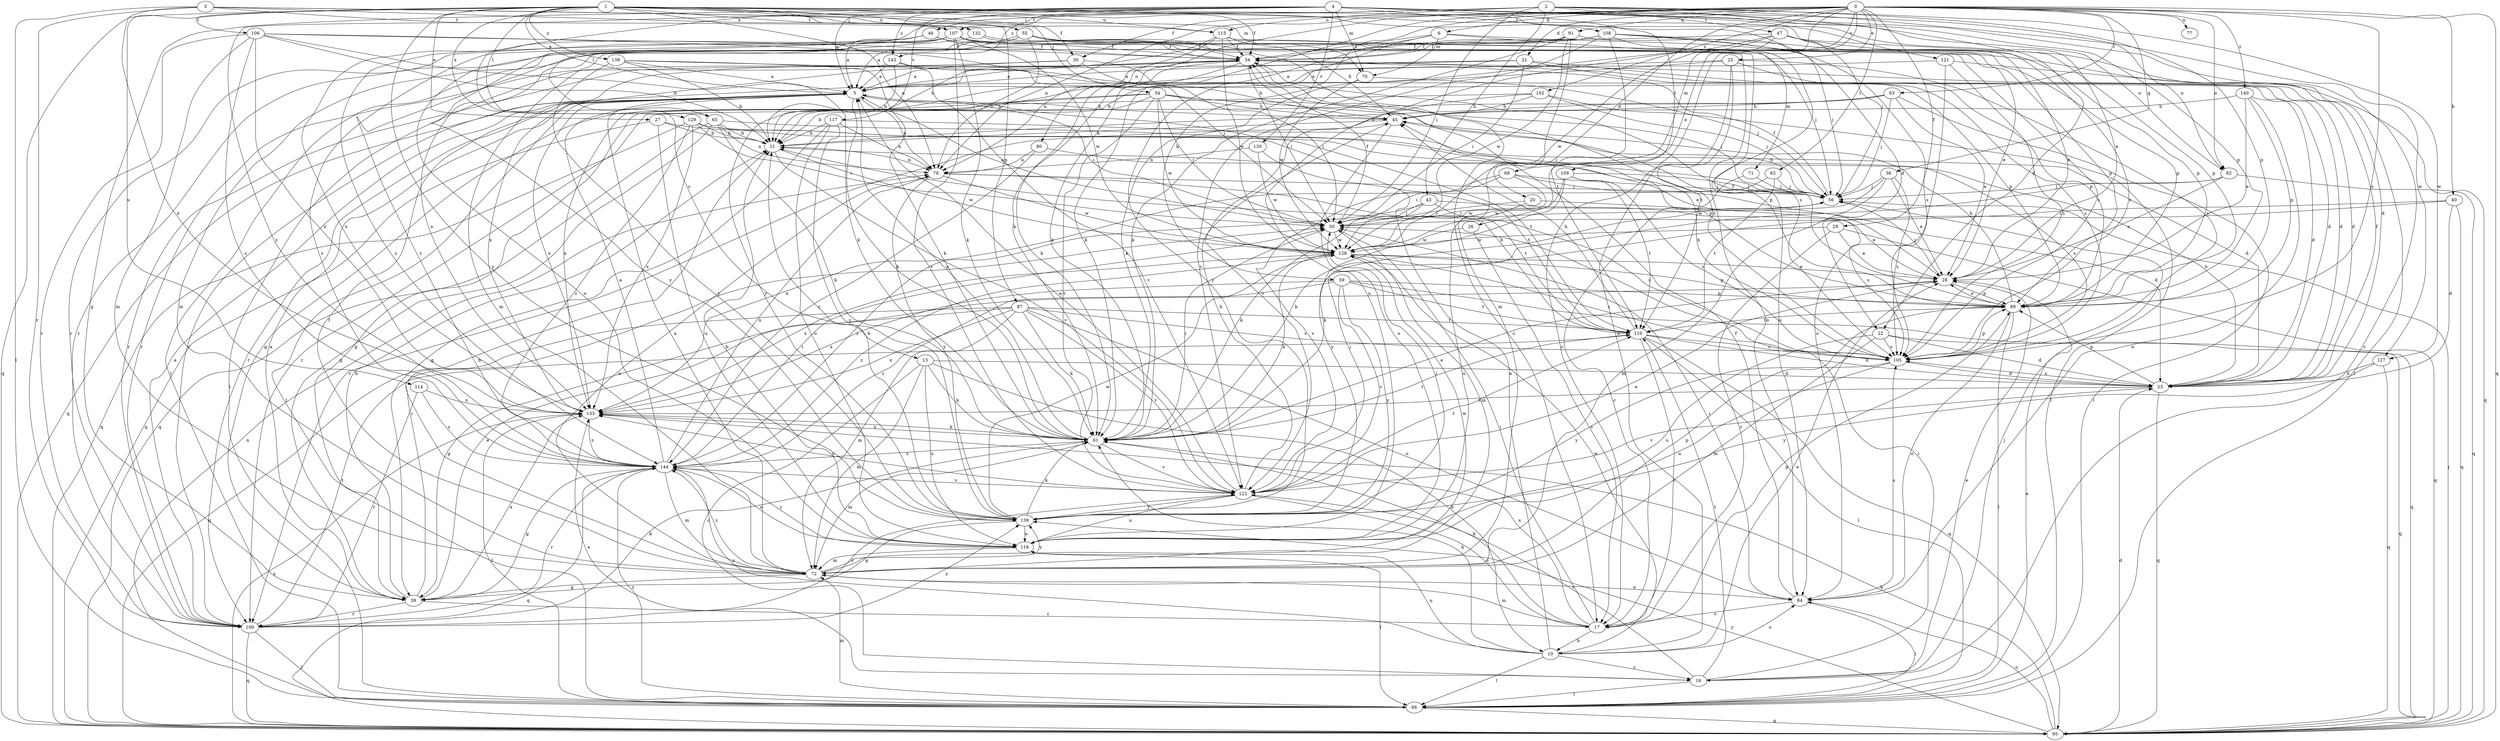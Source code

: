 strict digraph  {
0;
1;
2;
3;
4;
5;
6;
10;
11;
13;
16;
17;
20;
21;
22;
23;
25;
26;
27;
28;
29;
30;
34;
36;
39;
40;
43;
45;
46;
47;
50;
54;
55;
56;
59;
61;
62;
63;
65;
66;
68;
70;
71;
72;
77;
78;
80;
82;
84;
87;
89;
91;
95;
100;
102;
105;
106;
107;
108;
109;
110;
114;
115;
116;
117;
120;
121;
122;
127;
128;
129;
132;
133;
138;
139;
140;
143;
144;
0 -> 6  [label=b];
0 -> 10  [label=b];
0 -> 20  [label=d];
0 -> 21  [label=d];
0 -> 25  [label=e];
0 -> 26  [label=e];
0 -> 29  [label=f];
0 -> 30  [label=f];
0 -> 36  [label=g];
0 -> 40  [label=h];
0 -> 59  [label=k];
0 -> 61  [label=k];
0 -> 62  [label=l];
0 -> 63  [label=l];
0 -> 68  [label=m];
0 -> 77  [label=n];
0 -> 78  [label=n];
0 -> 80  [label=o];
0 -> 82  [label=o];
0 -> 91  [label=q];
0 -> 95  [label=q];
0 -> 102  [label=s];
0 -> 105  [label=s];
0 -> 140  [label=z];
1 -> 5  [label=a];
1 -> 22  [label=d];
1 -> 27  [label=e];
1 -> 28  [label=e];
1 -> 30  [label=f];
1 -> 34  [label=f];
1 -> 54  [label=j];
1 -> 55  [label=j];
1 -> 56  [label=j];
1 -> 65  [label=l];
1 -> 78  [label=n];
1 -> 87  [label=p];
1 -> 95  [label=q];
1 -> 106  [label=t];
1 -> 107  [label=t];
1 -> 114  [label=u];
1 -> 115  [label=u];
1 -> 129  [label=x];
1 -> 138  [label=y];
1 -> 139  [label=y];
2 -> 22  [label=d];
2 -> 43  [label=h];
2 -> 46  [label=i];
2 -> 47  [label=i];
2 -> 50  [label=i];
2 -> 65  [label=l];
2 -> 82  [label=o];
2 -> 89  [label=p];
2 -> 115  [label=u];
2 -> 127  [label=w];
2 -> 143  [label=z];
3 -> 66  [label=l];
3 -> 70  [label=m];
3 -> 100  [label=r];
3 -> 107  [label=t];
3 -> 115  [label=u];
3 -> 132  [label=x];
3 -> 133  [label=x];
4 -> 5  [label=a];
4 -> 13  [label=c];
4 -> 16  [label=c];
4 -> 39  [label=g];
4 -> 70  [label=m];
4 -> 82  [label=o];
4 -> 89  [label=p];
4 -> 107  [label=t];
4 -> 108  [label=t];
4 -> 109  [label=t];
4 -> 117  [label=v];
4 -> 120  [label=v];
4 -> 121  [label=v];
4 -> 127  [label=w];
4 -> 143  [label=z];
4 -> 144  [label=z];
5 -> 45  [label=h];
5 -> 50  [label=i];
5 -> 61  [label=k];
5 -> 66  [label=l];
5 -> 78  [label=n];
5 -> 95  [label=q];
5 -> 100  [label=r];
5 -> 133  [label=x];
6 -> 34  [label=f];
6 -> 61  [label=k];
6 -> 70  [label=m];
6 -> 71  [label=m];
6 -> 89  [label=p];
6 -> 139  [label=y];
10 -> 5  [label=a];
10 -> 16  [label=c];
10 -> 28  [label=e];
10 -> 61  [label=k];
10 -> 66  [label=l];
10 -> 84  [label=o];
10 -> 116  [label=u];
10 -> 128  [label=w];
10 -> 144  [label=z];
11 -> 78  [label=n];
11 -> 122  [label=v];
11 -> 128  [label=w];
13 -> 10  [label=b];
13 -> 16  [label=c];
13 -> 23  [label=d];
13 -> 61  [label=k];
13 -> 72  [label=m];
13 -> 116  [label=u];
16 -> 28  [label=e];
16 -> 50  [label=i];
16 -> 56  [label=j];
16 -> 66  [label=l];
16 -> 110  [label=t];
16 -> 122  [label=v];
16 -> 133  [label=x];
17 -> 10  [label=b];
17 -> 50  [label=i];
17 -> 61  [label=k];
17 -> 72  [label=m];
17 -> 89  [label=p];
17 -> 133  [label=x];
20 -> 50  [label=i];
20 -> 105  [label=s];
20 -> 116  [label=u];
21 -> 5  [label=a];
21 -> 50  [label=i];
21 -> 89  [label=p];
21 -> 100  [label=r];
21 -> 105  [label=s];
22 -> 23  [label=d];
22 -> 72  [label=m];
22 -> 95  [label=q];
22 -> 105  [label=s];
22 -> 116  [label=u];
23 -> 11  [label=b];
23 -> 34  [label=f];
23 -> 89  [label=p];
23 -> 95  [label=q];
23 -> 105  [label=s];
23 -> 122  [label=v];
23 -> 133  [label=x];
25 -> 5  [label=a];
25 -> 11  [label=b];
25 -> 17  [label=c];
25 -> 89  [label=p];
25 -> 105  [label=s];
25 -> 110  [label=t];
26 -> 17  [label=c];
26 -> 128  [label=w];
27 -> 11  [label=b];
27 -> 56  [label=j];
27 -> 95  [label=q];
27 -> 116  [label=u];
28 -> 56  [label=j];
28 -> 89  [label=p];
29 -> 17  [label=c];
29 -> 28  [label=e];
29 -> 95  [label=q];
29 -> 128  [label=w];
30 -> 5  [label=a];
30 -> 45  [label=h];
30 -> 50  [label=i];
30 -> 66  [label=l];
34 -> 5  [label=a];
34 -> 11  [label=b];
34 -> 23  [label=d];
34 -> 50  [label=i];
34 -> 61  [label=k];
34 -> 100  [label=r];
34 -> 105  [label=s];
34 -> 133  [label=x];
34 -> 139  [label=y];
36 -> 28  [label=e];
36 -> 56  [label=j];
36 -> 72  [label=m];
36 -> 105  [label=s];
36 -> 128  [label=w];
39 -> 5  [label=a];
39 -> 11  [label=b];
39 -> 17  [label=c];
39 -> 28  [label=e];
39 -> 50  [label=i];
39 -> 100  [label=r];
39 -> 133  [label=x];
40 -> 23  [label=d];
40 -> 50  [label=i];
40 -> 61  [label=k];
40 -> 95  [label=q];
43 -> 28  [label=e];
43 -> 50  [label=i];
43 -> 61  [label=k];
43 -> 105  [label=s];
43 -> 144  [label=z];
45 -> 11  [label=b];
45 -> 100  [label=r];
45 -> 116  [label=u];
46 -> 5  [label=a];
46 -> 34  [label=f];
46 -> 105  [label=s];
46 -> 133  [label=x];
46 -> 144  [label=z];
47 -> 34  [label=f];
47 -> 61  [label=k];
47 -> 66  [label=l];
47 -> 89  [label=p];
47 -> 105  [label=s];
47 -> 116  [label=u];
47 -> 128  [label=w];
50 -> 5  [label=a];
50 -> 34  [label=f];
50 -> 72  [label=m];
50 -> 128  [label=w];
54 -> 11  [label=b];
54 -> 39  [label=g];
54 -> 45  [label=h];
54 -> 50  [label=i];
54 -> 56  [label=j];
54 -> 89  [label=p];
54 -> 122  [label=v];
54 -> 128  [label=w];
54 -> 133  [label=x];
55 -> 5  [label=a];
55 -> 23  [label=d];
55 -> 34  [label=f];
55 -> 56  [label=j];
55 -> 72  [label=m];
55 -> 78  [label=n];
55 -> 105  [label=s];
55 -> 144  [label=z];
56 -> 34  [label=f];
56 -> 45  [label=h];
56 -> 50  [label=i];
59 -> 89  [label=p];
59 -> 95  [label=q];
59 -> 110  [label=t];
59 -> 122  [label=v];
59 -> 133  [label=x];
59 -> 139  [label=y];
59 -> 144  [label=z];
61 -> 5  [label=a];
61 -> 28  [label=e];
61 -> 50  [label=i];
61 -> 72  [label=m];
61 -> 110  [label=t];
61 -> 122  [label=v];
61 -> 133  [label=x];
61 -> 144  [label=z];
62 -> 56  [label=j];
62 -> 110  [label=t];
62 -> 133  [label=x];
63 -> 11  [label=b];
63 -> 28  [label=e];
63 -> 45  [label=h];
63 -> 56  [label=j];
63 -> 66  [label=l];
63 -> 100  [label=r];
65 -> 11  [label=b];
65 -> 39  [label=g];
65 -> 61  [label=k];
65 -> 78  [label=n];
65 -> 89  [label=p];
65 -> 95  [label=q];
66 -> 28  [label=e];
66 -> 72  [label=m];
66 -> 78  [label=n];
66 -> 95  [label=q];
66 -> 144  [label=z];
68 -> 23  [label=d];
68 -> 50  [label=i];
68 -> 56  [label=j];
68 -> 122  [label=v];
68 -> 128  [label=w];
70 -> 56  [label=j];
70 -> 61  [label=k];
70 -> 128  [label=w];
71 -> 17  [label=c];
71 -> 56  [label=j];
72 -> 5  [label=a];
72 -> 11  [label=b];
72 -> 34  [label=f];
72 -> 39  [label=g];
72 -> 78  [label=n];
72 -> 84  [label=o];
72 -> 89  [label=p];
72 -> 128  [label=w];
72 -> 139  [label=y];
72 -> 144  [label=z];
78 -> 56  [label=j];
78 -> 110  [label=t];
78 -> 128  [label=w];
78 -> 139  [label=y];
80 -> 78  [label=n];
80 -> 105  [label=s];
80 -> 144  [label=z];
82 -> 28  [label=e];
82 -> 56  [label=j];
82 -> 61  [label=k];
82 -> 95  [label=q];
84 -> 17  [label=c];
84 -> 34  [label=f];
84 -> 50  [label=i];
84 -> 66  [label=l];
84 -> 105  [label=s];
87 -> 39  [label=g];
87 -> 61  [label=k];
87 -> 72  [label=m];
87 -> 84  [label=o];
87 -> 95  [label=q];
87 -> 105  [label=s];
87 -> 110  [label=t];
87 -> 122  [label=v];
87 -> 133  [label=x];
89 -> 28  [label=e];
89 -> 34  [label=f];
89 -> 45  [label=h];
89 -> 66  [label=l];
89 -> 84  [label=o];
89 -> 110  [label=t];
91 -> 28  [label=e];
91 -> 34  [label=f];
91 -> 61  [label=k];
91 -> 72  [label=m];
91 -> 128  [label=w];
91 -> 133  [label=x];
95 -> 23  [label=d];
95 -> 56  [label=j];
95 -> 61  [label=k];
95 -> 84  [label=o];
95 -> 133  [label=x];
95 -> 139  [label=y];
100 -> 5  [label=a];
100 -> 61  [label=k];
100 -> 66  [label=l];
100 -> 95  [label=q];
100 -> 110  [label=t];
100 -> 122  [label=v];
100 -> 139  [label=y];
102 -> 39  [label=g];
102 -> 45  [label=h];
102 -> 56  [label=j];
102 -> 66  [label=l];
102 -> 122  [label=v];
105 -> 23  [label=d];
105 -> 45  [label=h];
105 -> 89  [label=p];
105 -> 116  [label=u];
105 -> 139  [label=y];
106 -> 11  [label=b];
106 -> 34  [label=f];
106 -> 50  [label=i];
106 -> 61  [label=k];
106 -> 72  [label=m];
106 -> 100  [label=r];
106 -> 133  [label=x];
106 -> 144  [label=z];
107 -> 28  [label=e];
107 -> 34  [label=f];
107 -> 61  [label=k];
107 -> 84  [label=o];
107 -> 100  [label=r];
107 -> 116  [label=u];
107 -> 122  [label=v];
107 -> 128  [label=w];
107 -> 139  [label=y];
107 -> 144  [label=z];
108 -> 34  [label=f];
108 -> 56  [label=j];
108 -> 66  [label=l];
108 -> 72  [label=m];
108 -> 84  [label=o];
108 -> 89  [label=p];
108 -> 105  [label=s];
108 -> 110  [label=t];
108 -> 122  [label=v];
109 -> 56  [label=j];
109 -> 105  [label=s];
109 -> 110  [label=t];
109 -> 128  [label=w];
109 -> 139  [label=y];
110 -> 11  [label=b];
110 -> 17  [label=c];
110 -> 23  [label=d];
110 -> 45  [label=h];
110 -> 66  [label=l];
110 -> 95  [label=q];
110 -> 105  [label=s];
114 -> 100  [label=r];
114 -> 133  [label=x];
114 -> 144  [label=z];
115 -> 11  [label=b];
115 -> 34  [label=f];
115 -> 45  [label=h];
115 -> 78  [label=n];
115 -> 89  [label=p];
115 -> 128  [label=w];
116 -> 11  [label=b];
116 -> 66  [label=l];
116 -> 72  [label=m];
116 -> 144  [label=z];
117 -> 11  [label=b];
117 -> 23  [label=d];
117 -> 39  [label=g];
117 -> 78  [label=n];
117 -> 116  [label=u];
117 -> 139  [label=y];
120 -> 78  [label=n];
120 -> 110  [label=t];
120 -> 128  [label=w];
121 -> 5  [label=a];
121 -> 84  [label=o];
121 -> 95  [label=q];
121 -> 105  [label=s];
122 -> 5  [label=a];
122 -> 17  [label=c];
122 -> 28  [label=e];
122 -> 45  [label=h];
122 -> 56  [label=j];
122 -> 110  [label=t];
122 -> 116  [label=u];
122 -> 133  [label=x];
122 -> 139  [label=y];
127 -> 23  [label=d];
127 -> 95  [label=q];
127 -> 139  [label=y];
128 -> 28  [label=e];
128 -> 61  [label=k];
128 -> 89  [label=p];
128 -> 105  [label=s];
128 -> 133  [label=x];
128 -> 144  [label=z];
129 -> 11  [label=b];
129 -> 28  [label=e];
129 -> 50  [label=i];
129 -> 95  [label=q];
129 -> 110  [label=t];
129 -> 133  [label=x];
129 -> 144  [label=z];
132 -> 17  [label=c];
132 -> 34  [label=f];
132 -> 100  [label=r];
133 -> 61  [label=k];
133 -> 66  [label=l];
133 -> 144  [label=z];
138 -> 5  [label=a];
138 -> 11  [label=b];
138 -> 23  [label=d];
138 -> 61  [label=k];
138 -> 139  [label=y];
139 -> 11  [label=b];
139 -> 39  [label=g];
139 -> 50  [label=i];
139 -> 61  [label=k];
139 -> 116  [label=u];
139 -> 128  [label=w];
140 -> 23  [label=d];
140 -> 28  [label=e];
140 -> 45  [label=h];
140 -> 84  [label=o];
140 -> 89  [label=p];
143 -> 5  [label=a];
143 -> 11  [label=b];
143 -> 23  [label=d];
143 -> 100  [label=r];
143 -> 122  [label=v];
144 -> 5  [label=a];
144 -> 39  [label=g];
144 -> 50  [label=i];
144 -> 72  [label=m];
144 -> 78  [label=n];
144 -> 95  [label=q];
144 -> 100  [label=r];
144 -> 116  [label=u];
144 -> 122  [label=v];
}
